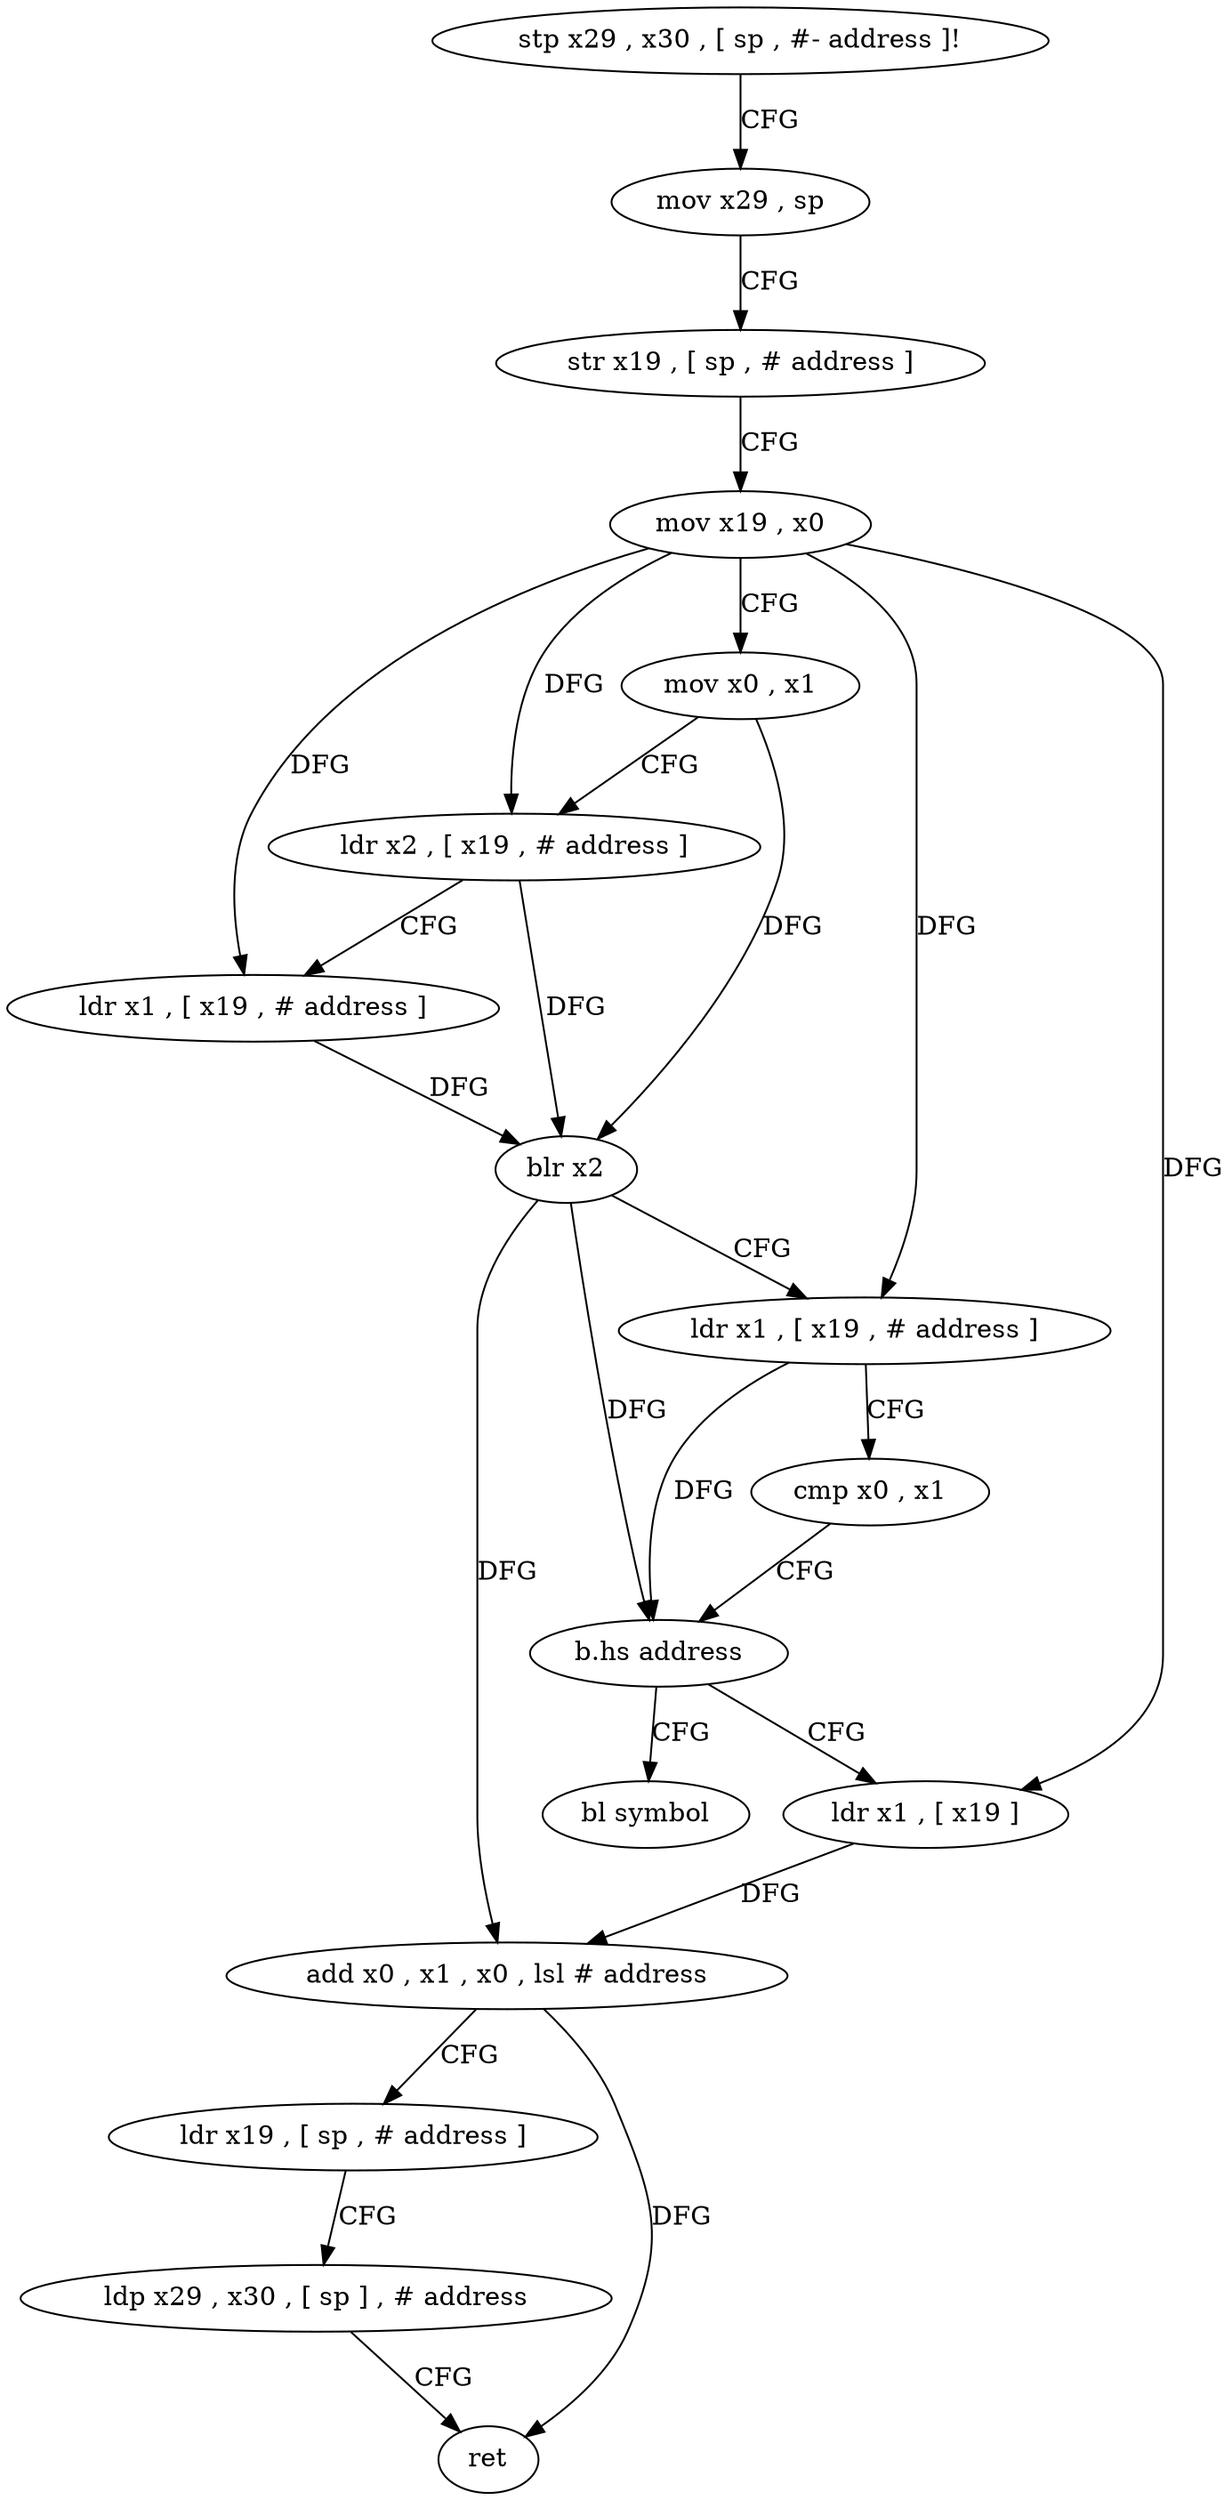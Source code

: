 digraph "func" {
"4280712" [label = "stp x29 , x30 , [ sp , #- address ]!" ]
"4280716" [label = "mov x29 , sp" ]
"4280720" [label = "str x19 , [ sp , # address ]" ]
"4280724" [label = "mov x19 , x0" ]
"4280728" [label = "mov x0 , x1" ]
"4280732" [label = "ldr x2 , [ x19 , # address ]" ]
"4280736" [label = "ldr x1 , [ x19 , # address ]" ]
"4280740" [label = "blr x2" ]
"4280744" [label = "ldr x1 , [ x19 , # address ]" ]
"4280748" [label = "cmp x0 , x1" ]
"4280752" [label = "b.hs address" ]
"4280776" [label = "bl symbol" ]
"4280756" [label = "ldr x1 , [ x19 ]" ]
"4280760" [label = "add x0 , x1 , x0 , lsl # address" ]
"4280764" [label = "ldr x19 , [ sp , # address ]" ]
"4280768" [label = "ldp x29 , x30 , [ sp ] , # address" ]
"4280772" [label = "ret" ]
"4280712" -> "4280716" [ label = "CFG" ]
"4280716" -> "4280720" [ label = "CFG" ]
"4280720" -> "4280724" [ label = "CFG" ]
"4280724" -> "4280728" [ label = "CFG" ]
"4280724" -> "4280732" [ label = "DFG" ]
"4280724" -> "4280736" [ label = "DFG" ]
"4280724" -> "4280744" [ label = "DFG" ]
"4280724" -> "4280756" [ label = "DFG" ]
"4280728" -> "4280732" [ label = "CFG" ]
"4280728" -> "4280740" [ label = "DFG" ]
"4280732" -> "4280736" [ label = "CFG" ]
"4280732" -> "4280740" [ label = "DFG" ]
"4280736" -> "4280740" [ label = "DFG" ]
"4280740" -> "4280744" [ label = "CFG" ]
"4280740" -> "4280752" [ label = "DFG" ]
"4280740" -> "4280760" [ label = "DFG" ]
"4280744" -> "4280748" [ label = "CFG" ]
"4280744" -> "4280752" [ label = "DFG" ]
"4280748" -> "4280752" [ label = "CFG" ]
"4280752" -> "4280776" [ label = "CFG" ]
"4280752" -> "4280756" [ label = "CFG" ]
"4280756" -> "4280760" [ label = "DFG" ]
"4280760" -> "4280764" [ label = "CFG" ]
"4280760" -> "4280772" [ label = "DFG" ]
"4280764" -> "4280768" [ label = "CFG" ]
"4280768" -> "4280772" [ label = "CFG" ]
}
